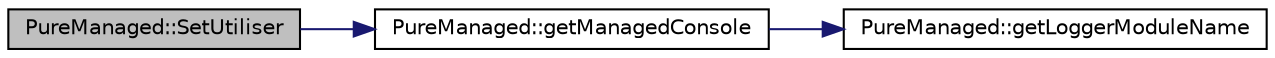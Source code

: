 digraph "PureManaged::SetUtiliser"
{
 // LATEX_PDF_SIZE
  edge [fontname="Helvetica",fontsize="10",labelfontname="Helvetica",labelfontsize="10"];
  node [fontname="Helvetica",fontsize="10",shape=record];
  rankdir="LR";
  Node1 [label="PureManaged::SetUtiliser",height=0.2,width=0.4,color="black", fillcolor="grey75", style="filled", fontcolor="black",tooltip="Sets the managed that utilizes this managed."];
  Node1 -> Node2 [color="midnightblue",fontsize="10",style="solid",fontname="Helvetica"];
  Node2 [label="PureManaged::getManagedConsole",height=0.2,width=0.4,color="black", fillcolor="white", style="filled",URL="$class_pure_managed.html#a2616f40d8c905954bd0541563c59db07",tooltip="Returns access to console preset with logger module name as this class."];
  Node2 -> Node3 [color="midnightblue",fontsize="10",style="solid",fontname="Helvetica"];
  Node3 [label="PureManaged::getLoggerModuleName",height=0.2,width=0.4,color="black", fillcolor="white", style="filled",URL="$class_pure_managed.html#a22a6fdac80028d961cc047117a081c1f",tooltip="Returns the logger module name of this class."];
}
